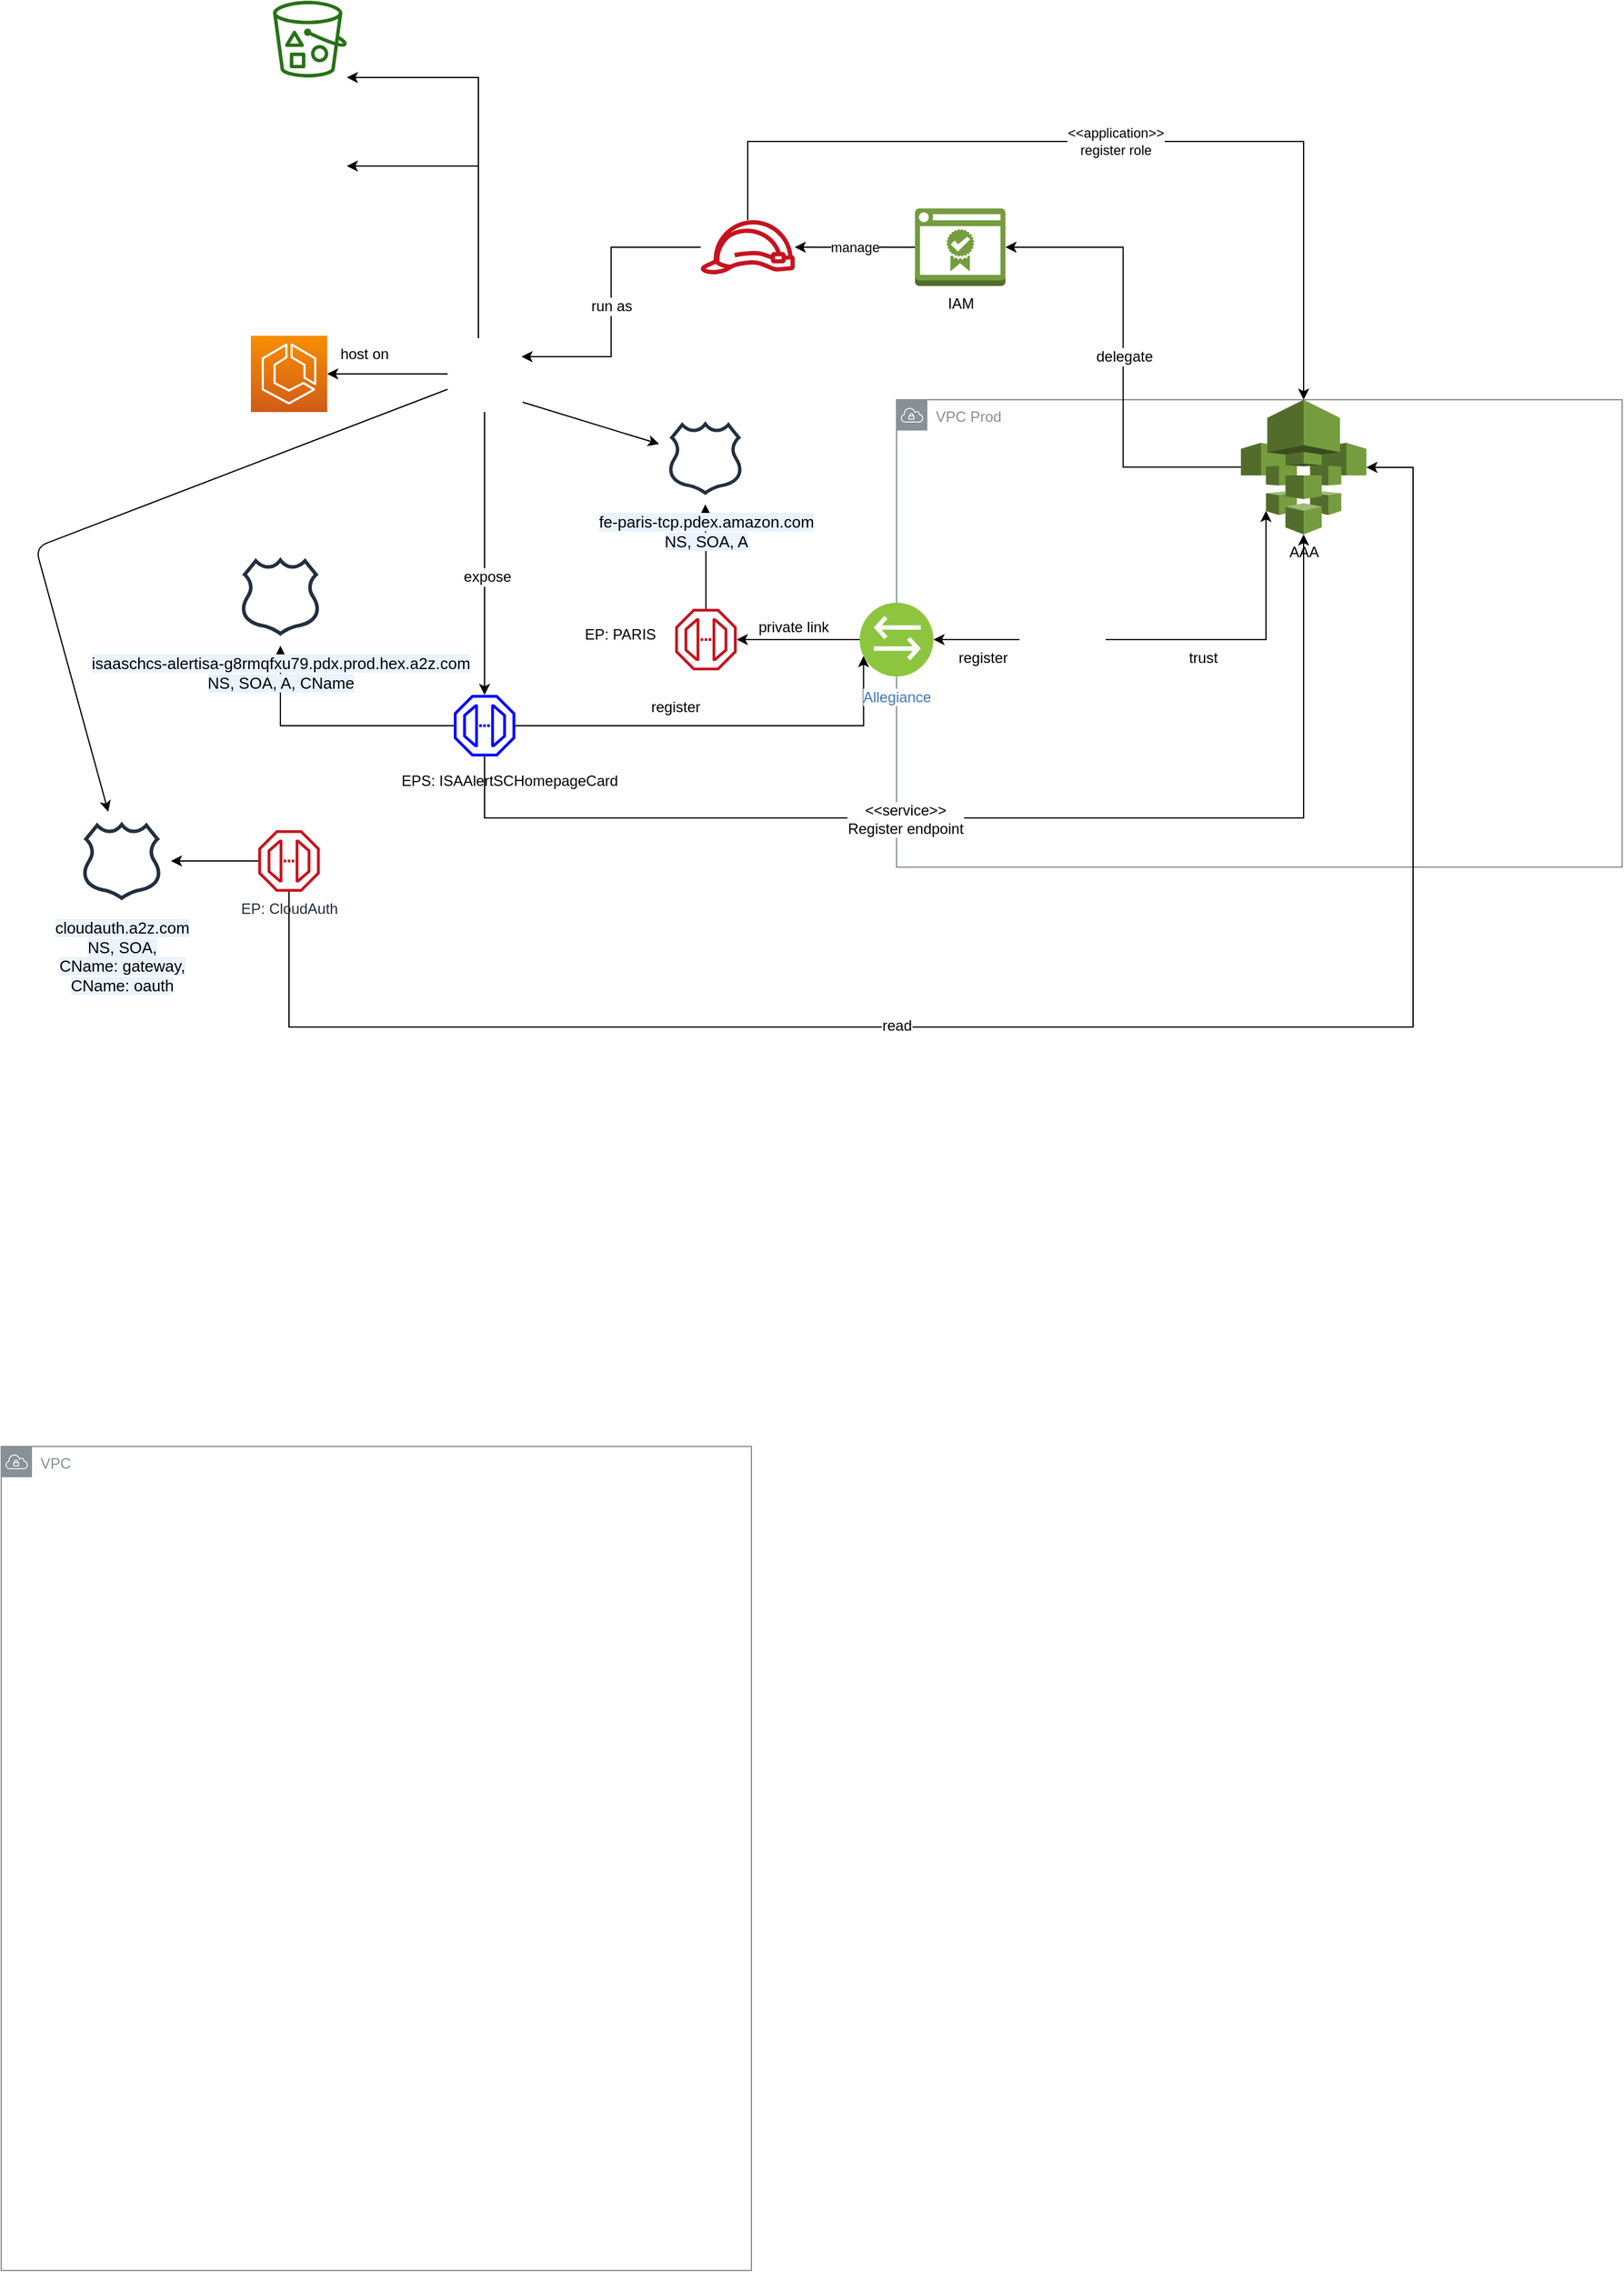 <mxfile version="12.7.9" type="github">
  <diagram id="zyz2EFdPTBNVILNC9-8Z" name="Page-1">
    <mxGraphModel dx="1426" dy="741" grid="1" gridSize="10" guides="1" tooltips="1" connect="1" arrows="1" fold="1" page="1" pageScale="1" pageWidth="1169" pageHeight="827" math="0" shadow="0">
      <root>
        <mxCell id="0" />
        <mxCell id="1" parent="0" />
        <mxCell id="aFdUZUaL_gvQUwIEUJne-59" value="VPC" style="outlineConnect=0;gradientColor=none;html=1;whiteSpace=wrap;fontSize=12;fontStyle=0;shape=mxgraph.aws4.group;grIcon=mxgraph.aws4.group_vpc;strokeColor=#879196;fillColor=none;verticalAlign=top;align=left;spacingLeft=30;fontColor=#879196;dashed=0;" vertex="1" parent="1">
          <mxGeometry x="12" y="1241" width="610" height="670" as="geometry" />
        </mxCell>
        <mxCell id="aFdUZUaL_gvQUwIEUJne-60" value="VPC Prod" style="outlineConnect=0;gradientColor=none;html=1;whiteSpace=wrap;fontSize=12;fontStyle=0;shape=mxgraph.aws4.group;grIcon=mxgraph.aws4.group_vpc;strokeColor=#879196;fillColor=none;verticalAlign=top;align=left;spacingLeft=30;fontColor=#879196;dashed=0;" vertex="1" parent="1">
          <mxGeometry x="740" y="390" width="590" height="380" as="geometry" />
        </mxCell>
        <mxCell id="aFdUZUaL_gvQUwIEUJne-7" style="edgeStyle=orthogonalEdgeStyle;rounded=0;orthogonalLoop=1;jettySize=auto;html=1;" edge="1" parent="1" source="aFdUZUaL_gvQUwIEUJne-8" target="aFdUZUaL_gvQUwIEUJne-15">
          <mxGeometry relative="1" as="geometry" />
        </mxCell>
        <mxCell id="aFdUZUaL_gvQUwIEUJne-8" value="" style="outlineConnect=0;fontColor=#232F3E;gradientColor=none;fillColor=#C7131F;strokeColor=none;dashed=0;verticalLabelPosition=bottom;verticalAlign=top;align=center;html=1;fontSize=12;fontStyle=0;aspect=fixed;shape=mxgraph.aws4.endpoint;" vertex="1" parent="1">
          <mxGeometry x="560" y="560" width="50" height="50" as="geometry" />
        </mxCell>
        <mxCell id="aFdUZUaL_gvQUwIEUJne-18" value="" style="edgeStyle=orthogonalEdgeStyle;rounded=0;orthogonalLoop=1;jettySize=auto;html=1;" edge="1" parent="1" source="aFdUZUaL_gvQUwIEUJne-9" target="aFdUZUaL_gvQUwIEUJne-16">
          <mxGeometry relative="1" as="geometry">
            <Array as="points">
              <mxPoint x="200" y="765" />
              <mxPoint x="200" y="765" />
            </Array>
          </mxGeometry>
        </mxCell>
        <mxCell id="aFdUZUaL_gvQUwIEUJne-74" style="edgeStyle=orthogonalEdgeStyle;rounded=0;orthogonalLoop=1;jettySize=auto;html=1;" edge="1" parent="1" source="aFdUZUaL_gvQUwIEUJne-9" target="aFdUZUaL_gvQUwIEUJne-38">
          <mxGeometry relative="1" as="geometry">
            <Array as="points">
              <mxPoint x="246" y="900" />
              <mxPoint x="1160" y="900" />
              <mxPoint x="1160" y="445" />
            </Array>
          </mxGeometry>
        </mxCell>
        <mxCell id="aFdUZUaL_gvQUwIEUJne-75" value="read" style="text;html=1;align=center;verticalAlign=middle;resizable=0;points=[];labelBackgroundColor=#ffffff;" vertex="1" connectable="0" parent="aFdUZUaL_gvQUwIEUJne-74">
          <mxGeometry x="-0.204" y="1" relative="1" as="geometry">
            <mxPoint as="offset" />
          </mxGeometry>
        </mxCell>
        <mxCell id="aFdUZUaL_gvQUwIEUJne-9" value="EP: CloudAuth" style="outlineConnect=0;fontColor=#232F3E;gradientColor=none;fillColor=#C7131F;strokeColor=none;dashed=0;verticalLabelPosition=bottom;verticalAlign=top;align=center;html=1;fontSize=12;fontStyle=0;aspect=fixed;shape=mxgraph.aws4.endpoint;" vertex="1" parent="1">
          <mxGeometry x="221" y="740" width="50" height="50" as="geometry" />
        </mxCell>
        <mxCell id="aFdUZUaL_gvQUwIEUJne-10" value="EP: PARIS" style="text;html=1;align=center;verticalAlign=bottom;resizable=0;points=[];autosize=1;horizontal=1;" vertex="1" parent="1">
          <mxGeometry x="480" y="570" width="70" height="20" as="geometry" />
        </mxCell>
        <mxCell id="aFdUZUaL_gvQUwIEUJne-11" style="edgeStyle=orthogonalEdgeStyle;rounded=0;orthogonalLoop=1;jettySize=auto;html=1;" edge="1" parent="1" source="aFdUZUaL_gvQUwIEUJne-12" target="aFdUZUaL_gvQUwIEUJne-14">
          <mxGeometry relative="1" as="geometry" />
        </mxCell>
        <mxCell id="aFdUZUaL_gvQUwIEUJne-55" style="edgeStyle=orthogonalEdgeStyle;rounded=0;orthogonalLoop=1;jettySize=auto;html=1;" edge="1" parent="1" source="aFdUZUaL_gvQUwIEUJne-12" target="aFdUZUaL_gvQUwIEUJne-38">
          <mxGeometry relative="1" as="geometry">
            <Array as="points">
              <mxPoint x="405" y="730" />
              <mxPoint x="1071" y="730" />
            </Array>
          </mxGeometry>
        </mxCell>
        <mxCell id="aFdUZUaL_gvQUwIEUJne-56" value="&amp;lt;&amp;lt;service&amp;gt;&amp;gt;&lt;br&gt;Register endpoint" style="text;html=1;align=center;verticalAlign=middle;resizable=0;points=[];labelBackgroundColor=#ffffff;" vertex="1" connectable="0" parent="aFdUZUaL_gvQUwIEUJne-55">
          <mxGeometry x="-0.172" y="-1" relative="1" as="geometry">
            <mxPoint as="offset" />
          </mxGeometry>
        </mxCell>
        <mxCell id="aFdUZUaL_gvQUwIEUJne-70" style="edgeStyle=orthogonalEdgeStyle;rounded=0;orthogonalLoop=1;jettySize=auto;html=1;entryX=0;entryY=0.75;entryDx=0;entryDy=0;" edge="1" parent="1" source="aFdUZUaL_gvQUwIEUJne-12" target="aFdUZUaL_gvQUwIEUJne-67">
          <mxGeometry relative="1" as="geometry" />
        </mxCell>
        <mxCell id="aFdUZUaL_gvQUwIEUJne-72" value="register" style="text;html=1;align=center;verticalAlign=middle;resizable=0;points=[];labelBackgroundColor=#ffffff;" vertex="1" connectable="0" parent="aFdUZUaL_gvQUwIEUJne-70">
          <mxGeometry x="0.313" y="-3" relative="1" as="geometry">
            <mxPoint x="-93" y="-18" as="offset" />
          </mxGeometry>
        </mxCell>
        <mxCell id="aFdUZUaL_gvQUwIEUJne-12" value="" style="outlineConnect=0;fontColor=#232F3E;gradientColor=none;fillColor=#0000ff;strokeColor=none;dashed=0;verticalLabelPosition=bottom;verticalAlign=top;align=center;html=1;fontSize=12;fontStyle=0;aspect=fixed;shape=mxgraph.aws4.endpoint;" vertex="1" parent="1">
          <mxGeometry x="380" y="630" width="50" height="50" as="geometry" />
        </mxCell>
        <mxCell id="aFdUZUaL_gvQUwIEUJne-14" value="&lt;span style=&quot;color: rgb(0 , 0 , 0) ; font-family: &amp;#34;arial unicode ms&amp;#34; , &amp;#34;arial&amp;#34; , sans-serif ; font-size: 13px ; text-align: left ; background-color: rgb(234 , 243 , 254)&quot;&gt;isaaschcs-alertisa-g8rmqfxu79.pdx.prod.hex.a2z.com&lt;br&gt;NS, SOA, A, CName&lt;br&gt;&lt;br&gt;&lt;/span&gt;" style="outlineConnect=0;fontColor=#232F3E;gradientColor=none;strokeColor=#232F3E;fillColor=#ffffff;dashed=0;verticalLabelPosition=bottom;verticalAlign=top;align=center;html=1;fontSize=12;fontStyle=0;aspect=fixed;shape=mxgraph.aws4.resourceIcon;resIcon=mxgraph.aws4.hosted_zone;" vertex="1" parent="1">
          <mxGeometry x="199" y="510" width="80" height="80" as="geometry" />
        </mxCell>
        <mxCell id="aFdUZUaL_gvQUwIEUJne-43" style="edgeStyle=orthogonalEdgeStyle;rounded=0;orthogonalLoop=1;jettySize=auto;html=1;entryX=0.2;entryY=0.825;entryDx=0;entryDy=0;entryPerimeter=0;" edge="1" parent="1" source="aFdUZUaL_gvQUwIEUJne-63" target="aFdUZUaL_gvQUwIEUJne-38">
          <mxGeometry relative="1" as="geometry" />
        </mxCell>
        <mxCell id="aFdUZUaL_gvQUwIEUJne-48" value="trust" style="text;html=1;align=center;verticalAlign=middle;resizable=0;points=[];labelBackgroundColor=#ffffff;" vertex="1" connectable="0" parent="aFdUZUaL_gvQUwIEUJne-43">
          <mxGeometry x="-0.326" y="-1" relative="1" as="geometry">
            <mxPoint y="14" as="offset" />
          </mxGeometry>
        </mxCell>
        <mxCell id="aFdUZUaL_gvQUwIEUJne-15" value="&lt;span style=&quot;color: rgb(0 , 0 , 0) ; font-family: &amp;#34;arial unicode ms&amp;#34; , &amp;#34;arial&amp;#34; , sans-serif ; font-size: 13px ; text-align: left ; background-color: rgb(234 , 243 , 254)&quot;&gt;fe-paris-tcp.pdex.amazon.com&lt;br&gt;NS, SOA, A&lt;br&gt;&lt;br&gt;&lt;/span&gt;" style="outlineConnect=0;fontColor=#232F3E;gradientColor=none;strokeColor=#232F3E;fillColor=#ffffff;dashed=0;verticalLabelPosition=bottom;verticalAlign=top;align=center;html=1;fontSize=12;fontStyle=0;aspect=fixed;shape=mxgraph.aws4.resourceIcon;resIcon=mxgraph.aws4.hosted_zone;" vertex="1" parent="1">
          <mxGeometry x="547" y="400" width="75" height="75" as="geometry" />
        </mxCell>
        <mxCell id="aFdUZUaL_gvQUwIEUJne-16" value="&lt;span style=&quot;color: rgb(0 , 0 , 0) ; font-family: &amp;#34;arial unicode ms&amp;#34; , &amp;#34;arial&amp;#34; , sans-serif ; font-size: 13px ; text-align: left ; background-color: rgb(234 , 243 , 254)&quot;&gt;cloudauth.a2z.com&lt;br&gt;NS, SOA, &lt;br&gt;CName: gateway, &lt;br&gt;CName: oauth&lt;br&gt;&lt;br&gt;&lt;/span&gt;" style="outlineConnect=0;fontColor=#232F3E;gradientColor=none;strokeColor=#232F3E;fillColor=#ffffff;dashed=0;verticalLabelPosition=bottom;verticalAlign=top;align=center;html=1;fontSize=12;fontStyle=0;aspect=fixed;shape=mxgraph.aws4.resourceIcon;resIcon=mxgraph.aws4.hosted_zone;" vertex="1" parent="1">
          <mxGeometry x="70" y="725" width="80" height="80" as="geometry" />
        </mxCell>
        <mxCell id="aFdUZUaL_gvQUwIEUJne-19" value="EPS: ISAAlertSCHomepageCard" style="text;html=1;align=center;verticalAlign=middle;resizable=0;points=[];autosize=1;" vertex="1" parent="1">
          <mxGeometry x="330" y="690" width="190" height="20" as="geometry" />
        </mxCell>
        <mxCell id="aFdUZUaL_gvQUwIEUJne-21" value="" style="shape=image;html=1;verticalAlign=top;verticalLabelPosition=bottom;labelBackgroundColor=#ffffff;imageAspect=0;aspect=fixed;image=https://cdn2.iconfinder.com/data/icons/amazon-aws-stencils/100/Database_copy_DynamoDB-128.png" vertex="1" parent="1">
          <mxGeometry x="199" y="150" width="94" height="94" as="geometry" />
        </mxCell>
        <mxCell id="aFdUZUaL_gvQUwIEUJne-22" value="" style="outlineConnect=0;fontColor=#232F3E;gradientColor=#F78E04;gradientDirection=north;fillColor=#D05C17;strokeColor=#ffffff;dashed=0;verticalLabelPosition=bottom;verticalAlign=top;align=center;html=1;fontSize=12;fontStyle=0;aspect=fixed;shape=mxgraph.aws4.resourceIcon;resIcon=mxgraph.aws4.ecs;" vertex="1" parent="1">
          <mxGeometry x="215" y="338" width="62" height="62" as="geometry" />
        </mxCell>
        <mxCell id="aFdUZUaL_gvQUwIEUJne-24" value="" style="outlineConnect=0;fontColor=#232F3E;gradientColor=none;fillColor=#277116;strokeColor=none;dashed=0;verticalLabelPosition=bottom;verticalAlign=top;align=center;html=1;fontSize=12;fontStyle=0;aspect=fixed;pointerEvents=1;shape=mxgraph.aws4.bucket_with_objects;" vertex="1" parent="1">
          <mxGeometry x="233" y="65.6" width="60" height="62.4" as="geometry" />
        </mxCell>
        <mxCell id="aFdUZUaL_gvQUwIEUJne-28" style="edgeStyle=orthogonalEdgeStyle;rounded=0;orthogonalLoop=1;jettySize=auto;html=1;" edge="1" parent="1" source="aFdUZUaL_gvQUwIEUJne-27" target="aFdUZUaL_gvQUwIEUJne-22">
          <mxGeometry relative="1" as="geometry">
            <Array as="points">
              <mxPoint x="310" y="369" />
              <mxPoint x="310" y="369" />
            </Array>
          </mxGeometry>
        </mxCell>
        <mxCell id="aFdUZUaL_gvQUwIEUJne-54" value="host on" style="text;html=1;align=center;verticalAlign=middle;resizable=0;points=[];labelBackgroundColor=#ffffff;" vertex="1" connectable="0" parent="aFdUZUaL_gvQUwIEUJne-28">
          <mxGeometry x="0.548" y="1" relative="1" as="geometry">
            <mxPoint x="8" y="-17.5" as="offset" />
          </mxGeometry>
        </mxCell>
        <mxCell id="aFdUZUaL_gvQUwIEUJne-35" style="edgeStyle=orthogonalEdgeStyle;rounded=0;orthogonalLoop=1;jettySize=auto;html=1;" edge="1" parent="1" source="aFdUZUaL_gvQUwIEUJne-27" target="aFdUZUaL_gvQUwIEUJne-21">
          <mxGeometry relative="1" as="geometry">
            <Array as="points">
              <mxPoint x="400" y="200" />
            </Array>
          </mxGeometry>
        </mxCell>
        <mxCell id="aFdUZUaL_gvQUwIEUJne-36" style="edgeStyle=orthogonalEdgeStyle;rounded=0;orthogonalLoop=1;jettySize=auto;html=1;" edge="1" parent="1" source="aFdUZUaL_gvQUwIEUJne-27" target="aFdUZUaL_gvQUwIEUJne-24">
          <mxGeometry relative="1" as="geometry">
            <Array as="points">
              <mxPoint x="400" y="128" />
            </Array>
          </mxGeometry>
        </mxCell>
        <mxCell id="aFdUZUaL_gvQUwIEUJne-37" style="edgeStyle=orthogonalEdgeStyle;rounded=0;orthogonalLoop=1;jettySize=auto;html=1;" edge="1" parent="1" source="aFdUZUaL_gvQUwIEUJne-27" target="aFdUZUaL_gvQUwIEUJne-12">
          <mxGeometry relative="1" as="geometry" />
        </mxCell>
        <mxCell id="aFdUZUaL_gvQUwIEUJne-58" value="expose" style="text;html=1;align=center;verticalAlign=middle;resizable=0;points=[];labelBackgroundColor=#ffffff;" vertex="1" connectable="0" parent="aFdUZUaL_gvQUwIEUJne-37">
          <mxGeometry x="0.166" y="2" relative="1" as="geometry">
            <mxPoint as="offset" />
          </mxGeometry>
        </mxCell>
        <mxCell id="aFdUZUaL_gvQUwIEUJne-27" value="" style="shape=image;html=1;verticalAlign=top;verticalLabelPosition=bottom;labelBackgroundColor=#ffffff;imageAspect=0;aspect=fixed;image=https://cdn1.iconfinder.com/data/icons/file-extension-vol-1/48/Class_program_programming_file_extension-128.png" vertex="1" parent="1">
          <mxGeometry x="375" y="340" width="60" height="60" as="geometry" />
        </mxCell>
        <mxCell id="aFdUZUaL_gvQUwIEUJne-30" style="edgeStyle=orthogonalEdgeStyle;rounded=0;orthogonalLoop=1;jettySize=auto;html=1;entryX=1;entryY=0.25;entryDx=0;entryDy=0;" edge="1" parent="1" source="aFdUZUaL_gvQUwIEUJne-29" target="aFdUZUaL_gvQUwIEUJne-27">
          <mxGeometry relative="1" as="geometry" />
        </mxCell>
        <mxCell id="aFdUZUaL_gvQUwIEUJne-52" value="run as" style="text;html=1;align=center;verticalAlign=middle;resizable=0;points=[];labelBackgroundColor=#ffffff;" vertex="1" connectable="0" parent="aFdUZUaL_gvQUwIEUJne-30">
          <mxGeometry x="0.029" relative="1" as="geometry">
            <mxPoint as="offset" />
          </mxGeometry>
        </mxCell>
        <mxCell id="aFdUZUaL_gvQUwIEUJne-53" value="&amp;lt;&amp;lt;application&amp;gt;&amp;gt;&lt;br&gt;register role" style="edgeStyle=orthogonalEdgeStyle;rounded=0;orthogonalLoop=1;jettySize=auto;html=1;entryX=0.5;entryY=0;entryDx=0;entryDy=0;entryPerimeter=0;" edge="1" parent="1" source="aFdUZUaL_gvQUwIEUJne-29" target="aFdUZUaL_gvQUwIEUJne-38">
          <mxGeometry relative="1" as="geometry">
            <Array as="points">
              <mxPoint x="619" y="180" />
              <mxPoint x="1071" y="180" />
            </Array>
          </mxGeometry>
        </mxCell>
        <mxCell id="aFdUZUaL_gvQUwIEUJne-29" value="" style="outlineConnect=0;fontColor=#232F3E;gradientColor=none;fillColor=#C7131F;strokeColor=none;dashed=0;verticalLabelPosition=bottom;verticalAlign=top;align=center;html=1;fontSize=12;fontStyle=0;aspect=fixed;pointerEvents=1;shape=mxgraph.aws4.role;" vertex="1" parent="1">
          <mxGeometry x="580" y="244" width="78" height="44" as="geometry" />
        </mxCell>
        <mxCell id="aFdUZUaL_gvQUwIEUJne-51" value="manage" style="edgeStyle=orthogonalEdgeStyle;rounded=0;orthogonalLoop=1;jettySize=auto;html=1;" edge="1" parent="1" source="aFdUZUaL_gvQUwIEUJne-31" target="aFdUZUaL_gvQUwIEUJne-29">
          <mxGeometry relative="1" as="geometry" />
        </mxCell>
        <mxCell id="aFdUZUaL_gvQUwIEUJne-31" value="IAM" style="outlineConnect=0;dashed=0;verticalLabelPosition=bottom;verticalAlign=top;align=center;html=1;shape=mxgraph.aws3.certificate_manager_2;fillColor=#759C3E;gradientColor=none;" vertex="1" parent="1">
          <mxGeometry x="755" y="234.5" width="73.5" height="63" as="geometry" />
        </mxCell>
        <mxCell id="aFdUZUaL_gvQUwIEUJne-34" value="" style="endArrow=classic;html=1;exitX=1.017;exitY=0.867;exitDx=0;exitDy=0;exitPerimeter=0;" edge="1" parent="1" source="aFdUZUaL_gvQUwIEUJne-27" target="aFdUZUaL_gvQUwIEUJne-15">
          <mxGeometry width="50" height="50" relative="1" as="geometry">
            <mxPoint x="560" y="210" as="sourcePoint" />
            <mxPoint x="610" y="160" as="targetPoint" />
          </mxGeometry>
        </mxCell>
        <mxCell id="aFdUZUaL_gvQUwIEUJne-42" style="edgeStyle=orthogonalEdgeStyle;rounded=0;orthogonalLoop=1;jettySize=auto;html=1;entryX=1;entryY=0.5;entryDx=0;entryDy=0;entryPerimeter=0;" edge="1" parent="1" source="aFdUZUaL_gvQUwIEUJne-38" target="aFdUZUaL_gvQUwIEUJne-31">
          <mxGeometry relative="1" as="geometry" />
        </mxCell>
        <mxCell id="aFdUZUaL_gvQUwIEUJne-49" value="delegate" style="text;html=1;align=center;verticalAlign=middle;resizable=0;points=[];labelBackgroundColor=#ffffff;" vertex="1" connectable="0" parent="aFdUZUaL_gvQUwIEUJne-42">
          <mxGeometry x="0.007" relative="1" as="geometry">
            <mxPoint y="1" as="offset" />
          </mxGeometry>
        </mxCell>
        <mxCell id="aFdUZUaL_gvQUwIEUJne-38" value="AAA" style="outlineConnect=0;dashed=0;verticalLabelPosition=bottom;verticalAlign=top;align=center;html=1;shape=mxgraph.aws3.clouddirectory;fillColor=#759C3E;gradientColor=none;" vertex="1" parent="1">
          <mxGeometry x="1020" y="390" width="102" height="109.5" as="geometry" />
        </mxCell>
        <mxCell id="aFdUZUaL_gvQUwIEUJne-65" style="edgeStyle=orthogonalEdgeStyle;rounded=0;orthogonalLoop=1;jettySize=auto;html=1;exitX=0;exitY=0.5;exitDx=0;exitDy=0;" edge="1" parent="1" source="aFdUZUaL_gvQUwIEUJne-67" target="aFdUZUaL_gvQUwIEUJne-8">
          <mxGeometry relative="1" as="geometry">
            <mxPoint x="760" y="630" as="sourcePoint" />
          </mxGeometry>
        </mxCell>
        <mxCell id="aFdUZUaL_gvQUwIEUJne-66" value="private link" style="text;html=1;align=center;verticalAlign=middle;resizable=0;points=[];labelBackgroundColor=#ffffff;" vertex="1" connectable="0" parent="aFdUZUaL_gvQUwIEUJne-65">
          <mxGeometry x="0.108" y="-4" relative="1" as="geometry">
            <mxPoint x="1" y="-6" as="offset" />
          </mxGeometry>
        </mxCell>
        <mxCell id="aFdUZUaL_gvQUwIEUJne-68" style="edgeStyle=orthogonalEdgeStyle;rounded=0;orthogonalLoop=1;jettySize=auto;html=1;entryX=1;entryY=0.5;entryDx=0;entryDy=0;" edge="1" parent="1" source="aFdUZUaL_gvQUwIEUJne-63" target="aFdUZUaL_gvQUwIEUJne-67">
          <mxGeometry relative="1" as="geometry" />
        </mxCell>
        <mxCell id="aFdUZUaL_gvQUwIEUJne-69" value="register" style="text;html=1;align=center;verticalAlign=middle;resizable=0;points=[];labelBackgroundColor=#ffffff;" vertex="1" connectable="0" parent="aFdUZUaL_gvQUwIEUJne-68">
          <mxGeometry x="-0.314" y="4" relative="1" as="geometry">
            <mxPoint x="-6" y="11" as="offset" />
          </mxGeometry>
        </mxCell>
        <mxCell id="aFdUZUaL_gvQUwIEUJne-63" value="" style="shape=image;html=1;verticalAlign=top;verticalLabelPosition=bottom;labelBackgroundColor=#ffffff;imageAspect=0;aspect=fixed;image=https://cdn1.iconfinder.com/data/icons/file-extension-vol-1/48/Class_program_programming_file_extension-128.png" vertex="1" parent="1">
          <mxGeometry x="840" y="550" width="70" height="70" as="geometry" />
        </mxCell>
        <mxCell id="aFdUZUaL_gvQUwIEUJne-67" value="Allegiance" style="aspect=fixed;perimeter=ellipsePerimeter;html=1;align=center;shadow=0;dashed=0;fontColor=#4277BB;labelBackgroundColor=#ffffff;fontSize=12;spacingTop=3;image;image=img/lib/ibm/vpc/Bridge.svg;" vertex="1" parent="1">
          <mxGeometry x="710" y="555" width="60" height="60" as="geometry" />
        </mxCell>
        <mxCell id="aFdUZUaL_gvQUwIEUJne-73" value="" style="endArrow=classic;html=1;" edge="1" parent="1" source="aFdUZUaL_gvQUwIEUJne-27" target="aFdUZUaL_gvQUwIEUJne-16">
          <mxGeometry width="50" height="50" relative="1" as="geometry">
            <mxPoint x="420" y="640" as="sourcePoint" />
            <mxPoint x="470" y="590" as="targetPoint" />
            <Array as="points">
              <mxPoint x="40" y="510" />
            </Array>
          </mxGeometry>
        </mxCell>
      </root>
    </mxGraphModel>
  </diagram>
</mxfile>
